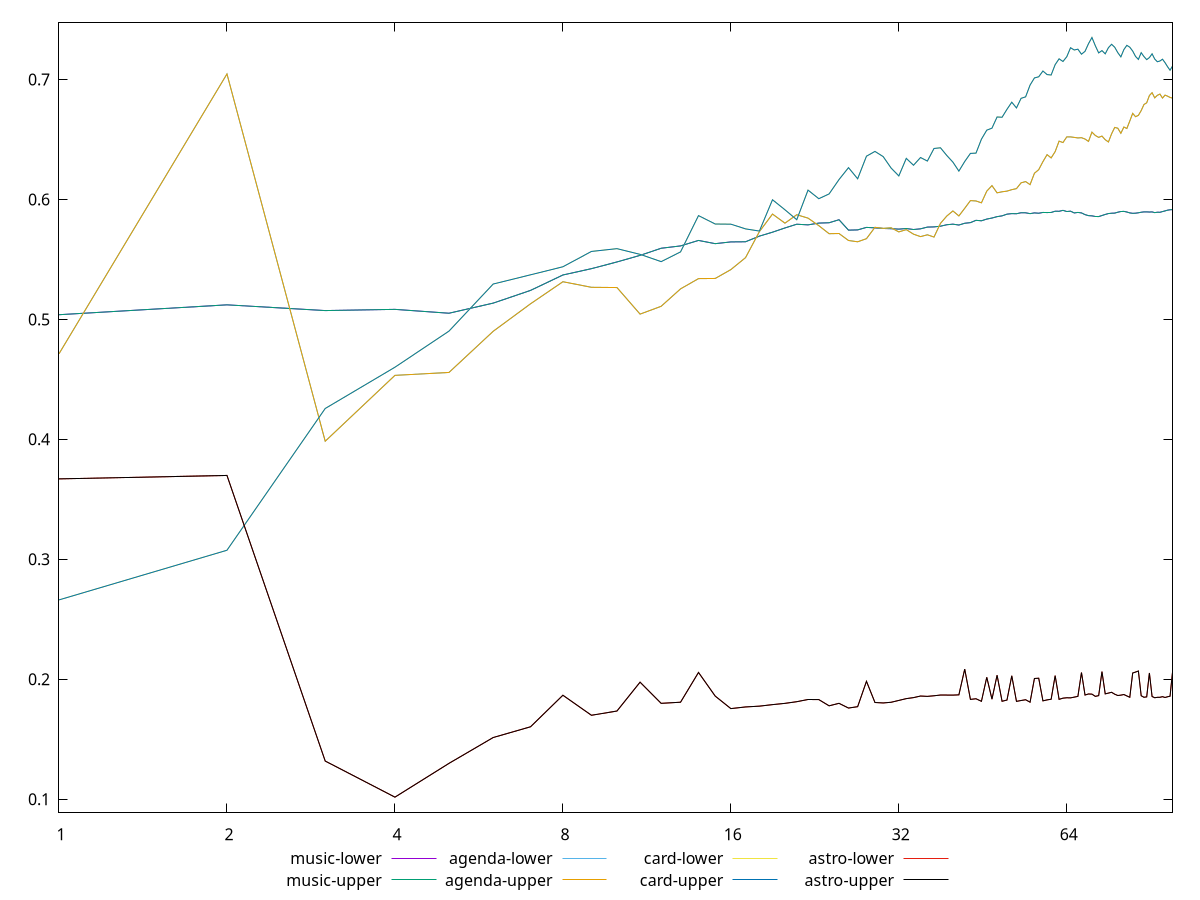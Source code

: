 reset

$musicLower <<EOF
0 0.5130841299140674
1 0.5039326886052332
2 0.5121656127528116
3 0.5073792572617866
4 0.5083908534865633
5 0.5051647477000341
6 0.5136043199109261
7 0.524216491388669
8 0.5370556828012083
9 0.5423309075863652
10 0.5479346186346762
11 0.5534220259514129
12 0.559348599020103
13 0.561298211019553
14 0.5658658622477384
15 0.5631730811116701
16 0.564641235843399
17 0.5647586919511403
18 0.5694777557734989
19 0.5727398793523159
20 0.5762682093570921
21 0.5793884622493399
22 0.5788481583409262
23 0.5803319102274113
24 0.5806160012380901
25 0.5831314938415436
26 0.5744559723469541
27 0.5746502601108582
28 0.5767405580344228
29 0.5763582374527697
30 0.5758405908033393
31 0.5756511211295582
32 0.5752942389880797
33 0.5757986550858389
34 0.5749725098028379
35 0.5755452487969783
36 0.5769908074502919
37 0.5771506221521975
38 0.5777355328303484
39 0.578943208115834
40 0.5794432093113041
41 0.5787075382071712
42 0.5801905711463995
43 0.580714496459715
44 0.5826319602514946
45 0.5822514647839903
46 0.583671361375738
47 0.5845449159547175
48 0.5857030791486225
49 0.5863640680217076
50 0.5877749971689246
51 0.5882311395570609
52 0.5881262968167734
53 0.5889622881393215
54 0.5889065022294003
55 0.5882191177113709
56 0.5888288774527914
57 0.5885487829450292
58 0.5892071079124419
59 0.5891134800657655
60 0.5891955949982581
61 0.590240579929075
62 0.5901716052466367
63 0.5909532037756728
64 0.5899811396233199
65 0.5902603614991044
66 0.5888071341928812
67 0.5892232857370142
68 0.5888202521605814
69 0.5873903713114705
70 0.5865408195338382
71 0.5863602956163166
72 0.5858423487268047
73 0.5857715088935864
74 0.5866385677484395
75 0.5875314343475768
76 0.5882793550795754
77 0.5885556443290533
78 0.5886559936503019
79 0.5894058291807035
80 0.5899747932198932
81 0.5901003173182836
82 0.5895717445415348
83 0.5888355245232071
84 0.5884791167383173
85 0.5885895585726171
86 0.5889226922024668
87 0.5893774386214127
88 0.5896697593912448
89 0.5896708433511342
90 0.5895526167051848
91 0.5896506100822593
92 0.589063561435962
93 0.5893812995025761
94 0.5893425965395314
95 0.5899388459361198
96 0.5904885788399233
97 0.5911038349231144
98 0.5914334250648248
99 0.5915888478588018
EOF

$musicUpper <<EOF
0 0.5130841299140674
1 0.5039326886052332
2 0.5121656127528116
3 0.5073792572617866
4 0.5083908534865633
5 0.5051647477000341
6 0.5136043199109261
7 0.524216491388669
8 0.5370556828012083
9 0.5423309075863652
10 0.5479346186346762
11 0.5534220259514129
12 0.559348599020103
13 0.561298211019553
14 0.5658658622477384
15 0.5631730811116701
16 0.564641235843399
17 0.5647586919511403
18 0.5694777557734989
19 0.5727398793523159
20 0.5762682093570921
21 0.5793884622493399
22 0.5788481583409262
23 0.5803319102274113
24 0.5806160012380901
25 0.5831314938415436
26 0.5744559723469541
27 0.5746502601108582
28 0.5767405580344228
29 0.5763582374527697
30 0.5758405908033393
31 0.5756511211295582
32 0.5752942389880797
33 0.5757986550858389
34 0.5749725098028379
35 0.5755452487969783
36 0.5769908074502919
37 0.5771506221521975
38 0.5777355328303484
39 0.578943208115834
40 0.5794432093113041
41 0.5787075382071712
42 0.5801905711463995
43 0.580714496459715
44 0.5826319602514946
45 0.5822514647839903
46 0.583671361375738
47 0.5845449159547175
48 0.5857030791486225
49 0.5863640680217076
50 0.5877749971689246
51 0.5882311395570609
52 0.5881262968167734
53 0.5889622881393215
54 0.5889065022294003
55 0.5882191177113709
56 0.5888288774527914
57 0.5885487829450292
58 0.5892071079124419
59 0.5891134800657655
60 0.5891955949982581
61 0.590240579929075
62 0.5901716052466367
63 0.5909532037756728
64 0.5899811396233199
65 0.5902603614991044
66 0.5888071341928812
67 0.5892232857370142
68 0.5888202521605814
69 0.5873903713114705
70 0.5865408195338382
71 0.5863602956163166
72 0.5858423487268047
73 0.5857715088935864
74 0.5866385677484395
75 0.5875314343475768
76 0.5882793550795754
77 0.5885556443290533
78 0.5886559936503019
79 0.5894058291807035
80 0.5899747932198932
81 0.5901003173182836
82 0.5895717445415348
83 0.5888355245232071
84 0.5884791167383173
85 0.5885895585726171
86 0.5889226922024668
87 0.5893774386214127
88 0.5896697593912448
89 0.5896708433511342
90 0.5895526167051848
91 0.5896506100822593
92 0.589063561435962
93 0.5893812995025761
94 0.5893425965395314
95 0.5899388459361198
96 0.5904885788399233
97 0.5911038349231144
98 0.5914334250648248
99 0.5915888478588018
EOF

$agendaLower <<EOF
0 0.503597312550012
1 0.47136326482985985
2 0.7046912994419017
3 0.3984480823788309
4 0.45335622973641826
5 0.4557994140459515
6 0.49010786558894315
7 0.5130433846064505
8 0.5314353945380814
9 0.5267816141978826
10 0.5265853018755339
11 0.504436029531235
12 0.5109535413304875
13 0.525479177429428
14 0.5340299004154716
15 0.5341615701267449
16 0.541562500195503
17 0.5515356667872388
18 0.5732257283198585
19 0.5878632868019519
20 0.5802661474757704
21 0.5873146805548334
22 0.5844721799196541
23 0.578194562100304
24 0.5714767460128477
25 0.5716416187064031
26 0.5658200112748748
27 0.5647355050188565
28 0.5673297239569647
29 0.5768113056228295
30 0.5759491056147138
31 0.5764296688813042
32 0.5729819749921763
33 0.5748750768220768
34 0.5710932952894376
35 0.5690479911471309
36 0.5705740986072899
37 0.5686883832373566
38 0.5801041572459862
39 0.586183834122472
40 0.5904547913386695
41 0.5862997415989449
42 0.5926614255735541
43 0.5990831854662322
44 0.5987820348470709
45 0.5972288147242188
46 0.6069633056241426
47 0.6115842297324745
48 0.6055544007043994
49 0.6064334863461494
50 0.6069776261379688
51 0.6082016934832588
52 0.6090645928884654
53 0.6138981394762852
54 0.6149490123864919
55 0.61239867840284
56 0.621888584820809
57 0.6248909358673738
58 0.6315726474140888
59 0.6373860226012976
60 0.634673448406232
61 0.6399105560129555
62 0.6486619286740241
63 0.6474821448343021
64 0.652221311596595
65 0.6521990036027779
66 0.6517814492516113
67 0.6513368462810313
68 0.651537808980968
69 0.6504217771954357
70 0.648432245077039
71 0.6561772178222964
72 0.6533747870161682
73 0.6517967249075568
74 0.6528785903381391
75 0.6498778043373395
76 0.6479600946385888
77 0.6547833439859063
78 0.6601135366527148
79 0.6594300538906313
80 0.6552170932561783
81 0.6604336000387956
82 0.659206425353062
83 0.6654171563029533
84 0.6718347393271219
85 0.6690431143221063
86 0.670163321539431
87 0.6741419528542429
88 0.6791967633068995
89 0.6806425886688494
90 0.6866986094343427
91 0.6890642998885507
92 0.6847356325588427
93 0.6868682938012157
94 0.6879072600343069
95 0.6846032030420357
96 0.6870457356629626
97 0.686183553894951
98 0.6851046132915054
99 0.6845646542704831
EOF

$agendaUpper <<EOF
0 0.503597312550012
1 0.47136326482985985
2 0.7046912994419017
3 0.3984480823788309
4 0.45335622973641826
5 0.4557994140459515
6 0.49010786558894315
7 0.5130433846064505
8 0.5314353945380814
9 0.5267816141978826
10 0.5265853018755339
11 0.504436029531235
12 0.5109535413304875
13 0.525479177429428
14 0.5340299004154716
15 0.5341615701267449
16 0.541562500195503
17 0.5515356667872388
18 0.5732257283198585
19 0.5878632868019519
20 0.5802661474757704
21 0.5873146805548334
22 0.5844721799196541
23 0.578194562100304
24 0.5714767460128477
25 0.5716416187064031
26 0.5658200112748748
27 0.5647355050188565
28 0.5673297239569647
29 0.5768113056228295
30 0.5759491056147138
31 0.5764296688813042
32 0.5729819749921763
33 0.5748750768220768
34 0.5710932952894376
35 0.5690479911471309
36 0.5705740986072899
37 0.5686883832373566
38 0.5801041572459862
39 0.586183834122472
40 0.5904547913386695
41 0.5862997415989449
42 0.5926614255735541
43 0.5990831854662322
44 0.5987820348470709
45 0.5972288147242188
46 0.6069633056241426
47 0.6115842297324745
48 0.6055544007043994
49 0.6064334863461494
50 0.6069776261379688
51 0.6082016934832588
52 0.6090645928884654
53 0.6138981394762852
54 0.6149490123864919
55 0.61239867840284
56 0.621888584820809
57 0.6248909358673738
58 0.6315726474140888
59 0.6373860226012976
60 0.634673448406232
61 0.6399105560129555
62 0.6486619286740241
63 0.6474821448343021
64 0.652221311596595
65 0.6521990036027779
66 0.6517814492516113
67 0.6513368462810313
68 0.651537808980968
69 0.6504217771954357
70 0.648432245077039
71 0.6561772178222964
72 0.6533747870161682
73 0.6517967249075568
74 0.6528785903381391
75 0.6498778043373395
76 0.6479600946385888
77 0.6547833439859063
78 0.6601135366527148
79 0.6594300538906313
80 0.6552170932561783
81 0.6604336000387956
82 0.659206425353062
83 0.6654171563029533
84 0.6718347393271219
85 0.6690431143221063
86 0.670163321539431
87 0.6741419528542429
88 0.6791967633068995
89 0.6806425886688494
90 0.6866986094343427
91 0.6890642998885507
92 0.6847356325588427
93 0.6868682938012157
94 0.6879072600343069
95 0.6846032030420357
96 0.6870457356629626
97 0.686183553894951
98 0.6851046132915054
99 0.6845646542704831
EOF

$cardLower <<EOF
0 0.7131745557691207
1 0.266141840330548
2 0.30753922135890366
3 0.4257475815519019
4 0.46015714175295297
5 0.4902840443840824
6 0.5295168483473199
7 0.5372061964972156
8 0.5439163229291233
9 0.5566917268718944
10 0.5590164410595793
11 0.5542649365707268
12 0.548186429014998
13 0.5563114797751295
14 0.5865620897126482
15 0.5795520971904836
16 0.579421999942786
17 0.575498613290259
18 0.5736863421598033
19 0.5997874617461256
20 0.591430990819213
21 0.5831541222137381
22 0.6078111044875433
23 0.6006684100616642
24 0.60465894130826
25 0.6166191653828369
26 0.6265657241049918
27 0.6172806434931576
28 0.6361196375717267
29 0.640096013154439
30 0.6357639082665936
31 0.6262069108462341
32 0.6196553180961254
33 0.6342878801886275
34 0.6285734904011603
35 0.6350136106969732
36 0.6320508410089748
37 0.6425490631931405
38 0.6431170602619478
39 0.6367334632044117
40 0.6311721077698942
41 0.6236913978074802
42 0.6316672422801335
43 0.6384434791530211
44 0.6386646414783489
45 0.6503090961266786
46 0.6578182363263352
47 0.6594857823480598
48 0.6688018427892557
49 0.6685871337799179
50 0.6751955083673004
51 0.6811250026241793
52 0.6763477721528335
53 0.6843587368647327
54 0.6855971744531328
55 0.6954114670256838
56 0.701362687126156
57 0.702330552339304
58 0.7071271687244518
59 0.7041588746088824
60 0.7038110567154201
61 0.712443281818669
62 0.7173019505018825
63 0.7150915909631095
64 0.7190685102613238
65 0.726555393857153
66 0.7246756704568147
67 0.7253293170068795
68 0.7211518429972085
69 0.7235466768286941
70 0.7299359606648432
71 0.7350927788609815
72 0.7282122386003621
73 0.7222367150296918
74 0.7241640188799645
75 0.7214703654673597
76 0.7266053483995984
77 0.7294151824292868
78 0.7269383714037787
79 0.7224425079899445
80 0.7189376744070227
81 0.7250006466963554
82 0.7285415988297792
83 0.7270021329946762
84 0.7237883913572686
85 0.7192921504762998
86 0.7167998697078481
87 0.7224228024178844
88 0.7191927608462249
89 0.7166356064009705
90 0.7183355018326596
91 0.721483123784843
92 0.7171292654720891
93 0.7148690615434936
94 0.7154977292074558
95 0.7169755465222329
96 0.714094396618191
97 0.7107364372008116
98 0.7078039333045077
99 0.7112289361941073
EOF

$cardUpper <<EOF
0 0.7131745557691207
1 0.266141840330548
2 0.30753922135890366
3 0.4257475815519019
4 0.46015714175295297
5 0.4902840443840824
6 0.5295168483473199
7 0.5372061964972156
8 0.5439163229291233
9 0.5566917268718944
10 0.5590164410595793
11 0.5542649365707268
12 0.548186429014998
13 0.5563114797751295
14 0.5865620897126482
15 0.5795520971904836
16 0.579421999942786
17 0.575498613290259
18 0.5736863421598033
19 0.5997874617461256
20 0.591430990819213
21 0.5831541222137381
22 0.6078111044875433
23 0.6006684100616642
24 0.60465894130826
25 0.6166191653828369
26 0.6265657241049918
27 0.6172806434931576
28 0.6361196375717267
29 0.640096013154439
30 0.6357639082665936
31 0.6262069108462341
32 0.6196553180961254
33 0.6342878801886275
34 0.6285734904011603
35 0.6350136106969732
36 0.6320508410089748
37 0.6425490631931405
38 0.6431170602619478
39 0.6367334632044117
40 0.6311721077698942
41 0.6236913978074802
42 0.6316672422801335
43 0.6384434791530211
44 0.6386646414783489
45 0.6503090961266786
46 0.6578182363263352
47 0.6594857823480598
48 0.6688018427892557
49 0.6685871337799179
50 0.6751955083673004
51 0.6811250026241793
52 0.6763477721528335
53 0.6843587368647327
54 0.6855971744531328
55 0.6954114670256838
56 0.701362687126156
57 0.702330552339304
58 0.7071271687244518
59 0.7041588746088824
60 0.7038110567154201
61 0.712443281818669
62 0.7173019505018825
63 0.7150915909631095
64 0.7190685102613238
65 0.726555393857153
66 0.7246756704568147
67 0.7253293170068795
68 0.7211518429972085
69 0.7235466768286941
70 0.7299359606648432
71 0.7350927788609815
72 0.7282122386003621
73 0.7222367150296918
74 0.7241640188799645
75 0.7214703654673597
76 0.7266053483995984
77 0.7294151824292868
78 0.7269383714037787
79 0.7224425079899445
80 0.7189376744070227
81 0.7250006466963554
82 0.7285415988297792
83 0.7270021329946762
84 0.7237883913572686
85 0.7192921504762998
86 0.7167998697078481
87 0.7224228024178844
88 0.7191927608462249
89 0.7166356064009705
90 0.7183355018326596
91 0.721483123784843
92 0.7171292654720891
93 0.7148690615434936
94 0.7154977292074558
95 0.7169755465222329
96 0.714094396618191
97 0.7107364372008116
98 0.7078039333045077
99 0.7112289361941073
EOF

$astroLower <<EOF
0 0.38008002905481386
1 0.36704224959338294
2 0.3699139058652863
3 0.13174794342056523
4 0.10165413929607134
5 0.1298411230270773
6 0.15138353727566758
7 0.16033513372171243
8 0.18663492197365658
9 0.1699310430048795
10 0.17347392830711864
11 0.1975294724881435
12 0.1798786797245746
13 0.1808085467362291
14 0.20564061352987054
15 0.1859124185223379
16 0.17548444074757666
17 0.1768736601661873
18 0.17753040058079733
19 0.17880033135299203
20 0.17985551713733441
21 0.18124334864582267
22 0.18308141799206257
23 0.18300068084598542
24 0.17781244729711893
25 0.1798864295871854
26 0.17595247598339894
27 0.17709196084900883
28 0.19823370293001227
29 0.18057535705193284
30 0.18020539422730578
31 0.18076951491504034
32 0.1823094734322364
33 0.1838059154304042
34 0.18464684671221424
35 0.18596766393066916
36 0.1856828875231355
37 0.18619054511240554
38 0.18679570594905032
39 0.186773659982964
40 0.18673127883612825
41 0.1869571700173185
42 0.208407103445781
43 0.18316584275239595
44 0.18370297780450456
45 0.18157559494448716
46 0.20162145973732398
47 0.18335966170361628
48 0.20334512018429154
49 0.18160502860756111
50 0.1826176397123464
51 0.20285737852300834
52 0.18151686373460676
53 0.18224679097643665
54 0.18287836978168595
55 0.18085084615041128
56 0.2006045662564972
57 0.2008167088403658
58 0.1819460424652727
59 0.18275239597565598
60 0.18329470477876272
61 0.2029785982723929
62 0.18321195132855297
63 0.1841953611390754
64 0.18452411561837698
65 0.18443562958342774
66 0.18505730982790164
67 0.18568017215219854
68 0.20557102538558683
69 0.18680426550473572
70 0.18768774469101332
71 0.18754874105245484
72 0.18569242501092081
73 0.1863097290147367
74 0.20632622933177183
75 0.1877692805239752
76 0.18842043402979902
77 0.18908540339604735
78 0.18749345540922385
79 0.18641401472999086
80 0.18671637705577349
81 0.1872286680100078
82 0.186054261202408
83 0.18494186730705917
84 0.20515637100727835
85 0.20595921323910515
86 0.20681466805733262
87 0.18621111276159621
88 0.184943931419939
89 0.18526497902979627
90 0.20520600593058413
91 0.18558826970844494
92 0.18454282634565833
93 0.18488753014065612
94 0.18491500662679247
95 0.18543885935930562
96 0.18476348000706297
97 0.18535316889448242
98 0.18582779552546977
99 0.20571822102673457
EOF

$astroUpper <<EOF
0 0.38008002905481386
1 0.36704224959338294
2 0.3699139058652863
3 0.13174794342056523
4 0.10165413929607134
5 0.1298411230270773
6 0.15138353727566758
7 0.16033513372171243
8 0.18663492197365658
9 0.1699310430048795
10 0.17347392830711864
11 0.1975294724881435
12 0.1798786797245746
13 0.1808085467362291
14 0.20564061352987054
15 0.1859124185223379
16 0.17548444074757666
17 0.1768736601661873
18 0.17753040058079733
19 0.17880033135299203
20 0.17985551713733441
21 0.18124334864582267
22 0.18308141799206257
23 0.18300068084598542
24 0.17781244729711893
25 0.1798864295871854
26 0.17595247598339894
27 0.17709196084900883
28 0.19823370293001227
29 0.18057535705193284
30 0.18020539422730578
31 0.18076951491504034
32 0.1823094734322364
33 0.1838059154304042
34 0.18464684671221424
35 0.18596766393066916
36 0.1856828875231355
37 0.18619054511240554
38 0.18679570594905032
39 0.186773659982964
40 0.18673127883612825
41 0.1869571700173185
42 0.208407103445781
43 0.18316584275239595
44 0.18370297780450456
45 0.18157559494448716
46 0.20162145973732398
47 0.18335966170361628
48 0.20334512018429154
49 0.18160502860756111
50 0.1826176397123464
51 0.20285737852300834
52 0.18151686373460676
53 0.18224679097643665
54 0.18287836978168595
55 0.18085084615041128
56 0.2006045662564972
57 0.2008167088403658
58 0.1819460424652727
59 0.18275239597565598
60 0.18329470477876272
61 0.2029785982723929
62 0.18321195132855297
63 0.1841953611390754
64 0.18452411561837698
65 0.18443562958342774
66 0.18505730982790164
67 0.18568017215219854
68 0.20557102538558683
69 0.18680426550473572
70 0.18768774469101332
71 0.18754874105245484
72 0.18569242501092081
73 0.1863097290147367
74 0.20632622933177183
75 0.1877692805239752
76 0.18842043402979902
77 0.18908540339604735
78 0.18749345540922385
79 0.18641401472999086
80 0.18671637705577349
81 0.1872286680100078
82 0.186054261202408
83 0.18494186730705917
84 0.20515637100727835
85 0.20595921323910515
86 0.20681466805733262
87 0.18621111276159621
88 0.184943931419939
89 0.18526497902979627
90 0.20520600593058413
91 0.18558826970844494
92 0.18454282634565833
93 0.18488753014065612
94 0.18491500662679247
95 0.18543885935930562
96 0.18476348000706297
97 0.18535316889448242
98 0.18582779552546977
99 0.20571822102673457
EOF

set key outside below
set xrange [1:99]
set yrange [0.08898536650477314:0.7477615516522796]
set trange [0.08898536650477314:0.7477615516522796]
set logscale x 2
set terminal svg size 640, 640 enhanced background rgb 'white'
set output "reports/report_00028_2021-02-24T12-49-42.674Z/meta/scoreEstimate/comparison/all_estimates.svg"

plot $musicLower title "music-lower" with line, \
     $musicUpper title "music-upper" with line, \
     $agendaLower title "agenda-lower" with line, \
     $agendaUpper title "agenda-upper" with line, \
     $cardLower title "card-lower" with line, \
     $cardUpper title "card-upper" with line, \
     $astroLower title "astro-lower" with line, \
     $astroUpper title "astro-upper" with line

reset

